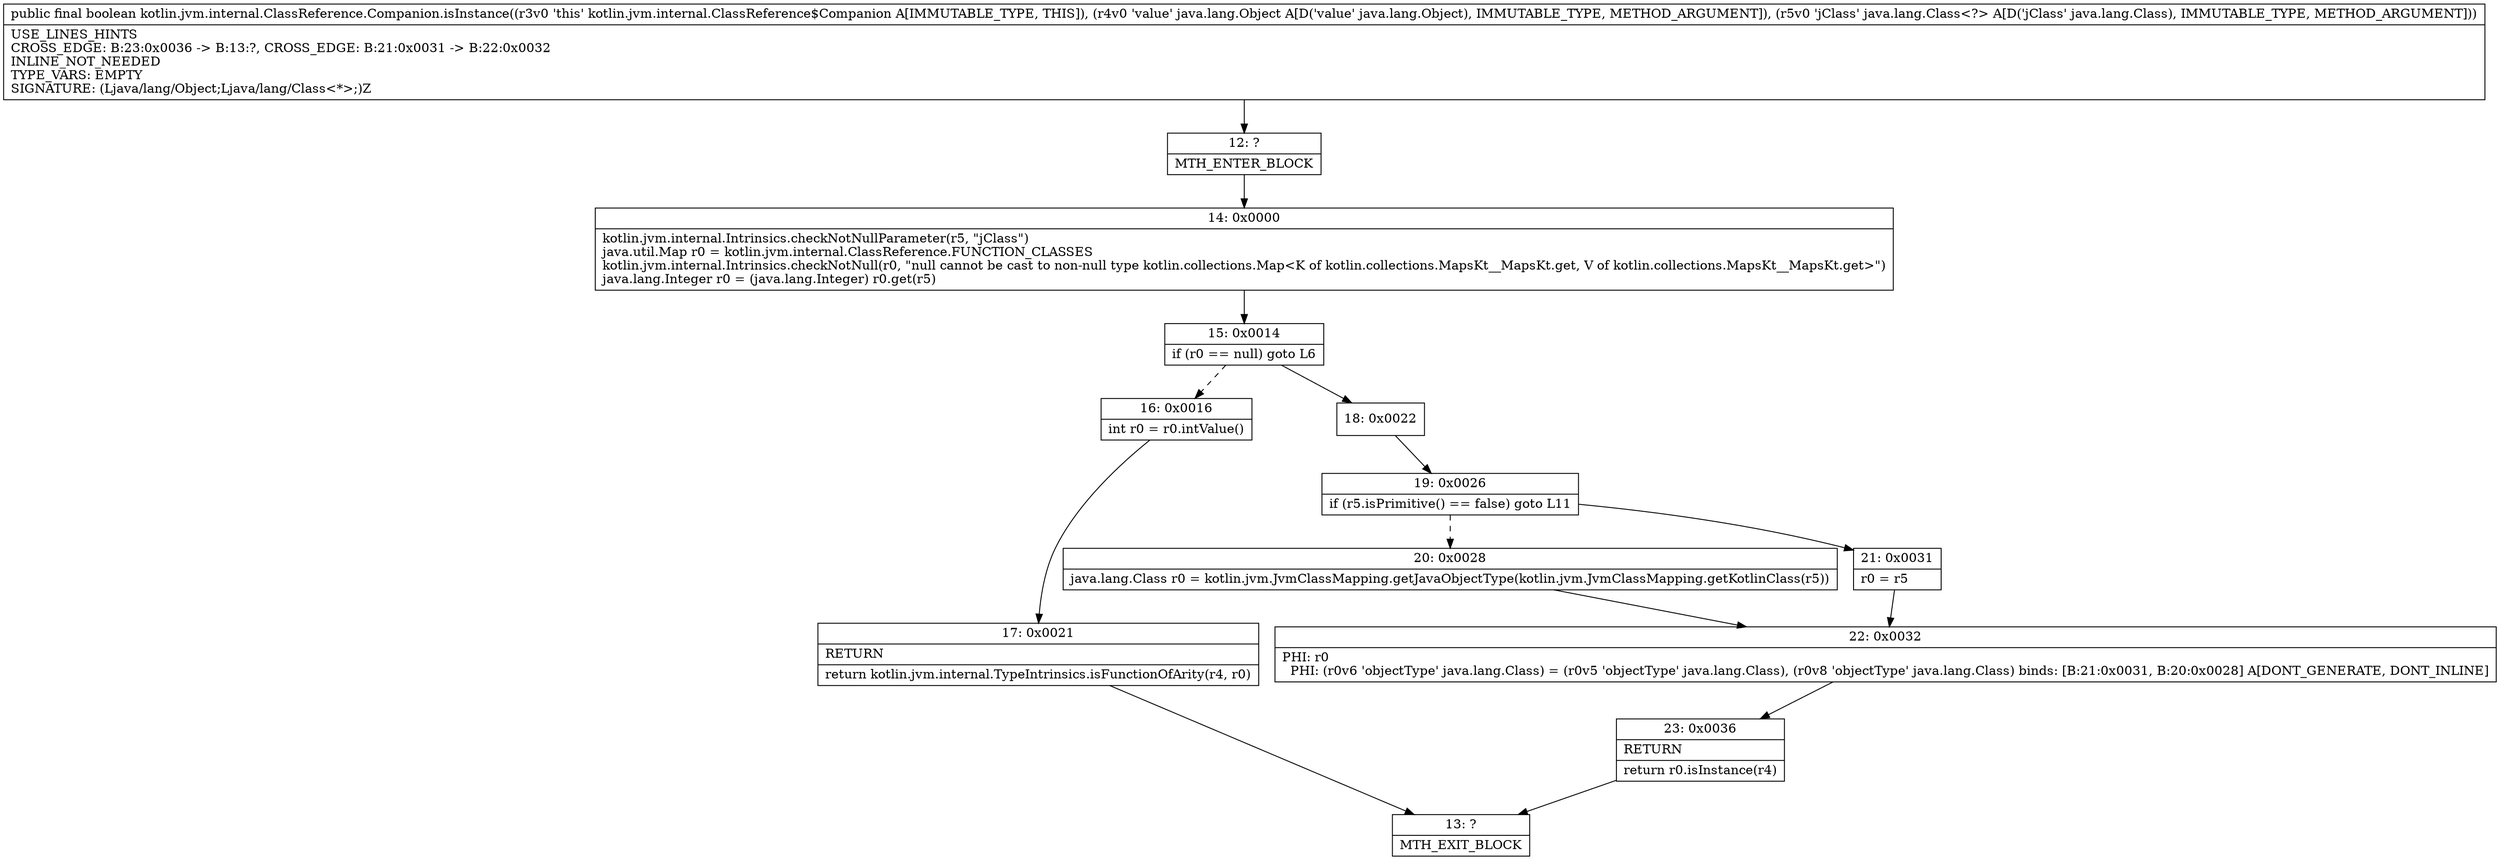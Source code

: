 digraph "CFG forkotlin.jvm.internal.ClassReference.Companion.isInstance(Ljava\/lang\/Object;Ljava\/lang\/Class;)Z" {
Node_12 [shape=record,label="{12\:\ ?|MTH_ENTER_BLOCK\l}"];
Node_14 [shape=record,label="{14\:\ 0x0000|kotlin.jvm.internal.Intrinsics.checkNotNullParameter(r5, \"jClass\")\ljava.util.Map r0 = kotlin.jvm.internal.ClassReference.FUNCTION_CLASSES\lkotlin.jvm.internal.Intrinsics.checkNotNull(r0, \"null cannot be cast to non\-null type kotlin.collections.Map\<K of kotlin.collections.MapsKt__MapsKt.get, V of kotlin.collections.MapsKt__MapsKt.get\>\")\ljava.lang.Integer r0 = (java.lang.Integer) r0.get(r5)\l}"];
Node_15 [shape=record,label="{15\:\ 0x0014|if (r0 == null) goto L6\l}"];
Node_16 [shape=record,label="{16\:\ 0x0016|int r0 = r0.intValue()\l}"];
Node_17 [shape=record,label="{17\:\ 0x0021|RETURN\l|return kotlin.jvm.internal.TypeIntrinsics.isFunctionOfArity(r4, r0)\l}"];
Node_13 [shape=record,label="{13\:\ ?|MTH_EXIT_BLOCK\l}"];
Node_18 [shape=record,label="{18\:\ 0x0022}"];
Node_19 [shape=record,label="{19\:\ 0x0026|if (r5.isPrimitive() == false) goto L11\l}"];
Node_20 [shape=record,label="{20\:\ 0x0028|java.lang.Class r0 = kotlin.jvm.JvmClassMapping.getJavaObjectType(kotlin.jvm.JvmClassMapping.getKotlinClass(r5))\l}"];
Node_22 [shape=record,label="{22\:\ 0x0032|PHI: r0 \l  PHI: (r0v6 'objectType' java.lang.Class) = (r0v5 'objectType' java.lang.Class), (r0v8 'objectType' java.lang.Class) binds: [B:21:0x0031, B:20:0x0028] A[DONT_GENERATE, DONT_INLINE]\l}"];
Node_23 [shape=record,label="{23\:\ 0x0036|RETURN\l|return r0.isInstance(r4)\l}"];
Node_21 [shape=record,label="{21\:\ 0x0031|r0 = r5\l}"];
MethodNode[shape=record,label="{public final boolean kotlin.jvm.internal.ClassReference.Companion.isInstance((r3v0 'this' kotlin.jvm.internal.ClassReference$Companion A[IMMUTABLE_TYPE, THIS]), (r4v0 'value' java.lang.Object A[D('value' java.lang.Object), IMMUTABLE_TYPE, METHOD_ARGUMENT]), (r5v0 'jClass' java.lang.Class\<?\> A[D('jClass' java.lang.Class), IMMUTABLE_TYPE, METHOD_ARGUMENT]))  | USE_LINES_HINTS\lCROSS_EDGE: B:23:0x0036 \-\> B:13:?, CROSS_EDGE: B:21:0x0031 \-\> B:22:0x0032\lINLINE_NOT_NEEDED\lTYPE_VARS: EMPTY\lSIGNATURE: (Ljava\/lang\/Object;Ljava\/lang\/Class\<*\>;)Z\l}"];
MethodNode -> Node_12;Node_12 -> Node_14;
Node_14 -> Node_15;
Node_15 -> Node_16[style=dashed];
Node_15 -> Node_18;
Node_16 -> Node_17;
Node_17 -> Node_13;
Node_18 -> Node_19;
Node_19 -> Node_20[style=dashed];
Node_19 -> Node_21;
Node_20 -> Node_22;
Node_22 -> Node_23;
Node_23 -> Node_13;
Node_21 -> Node_22;
}

